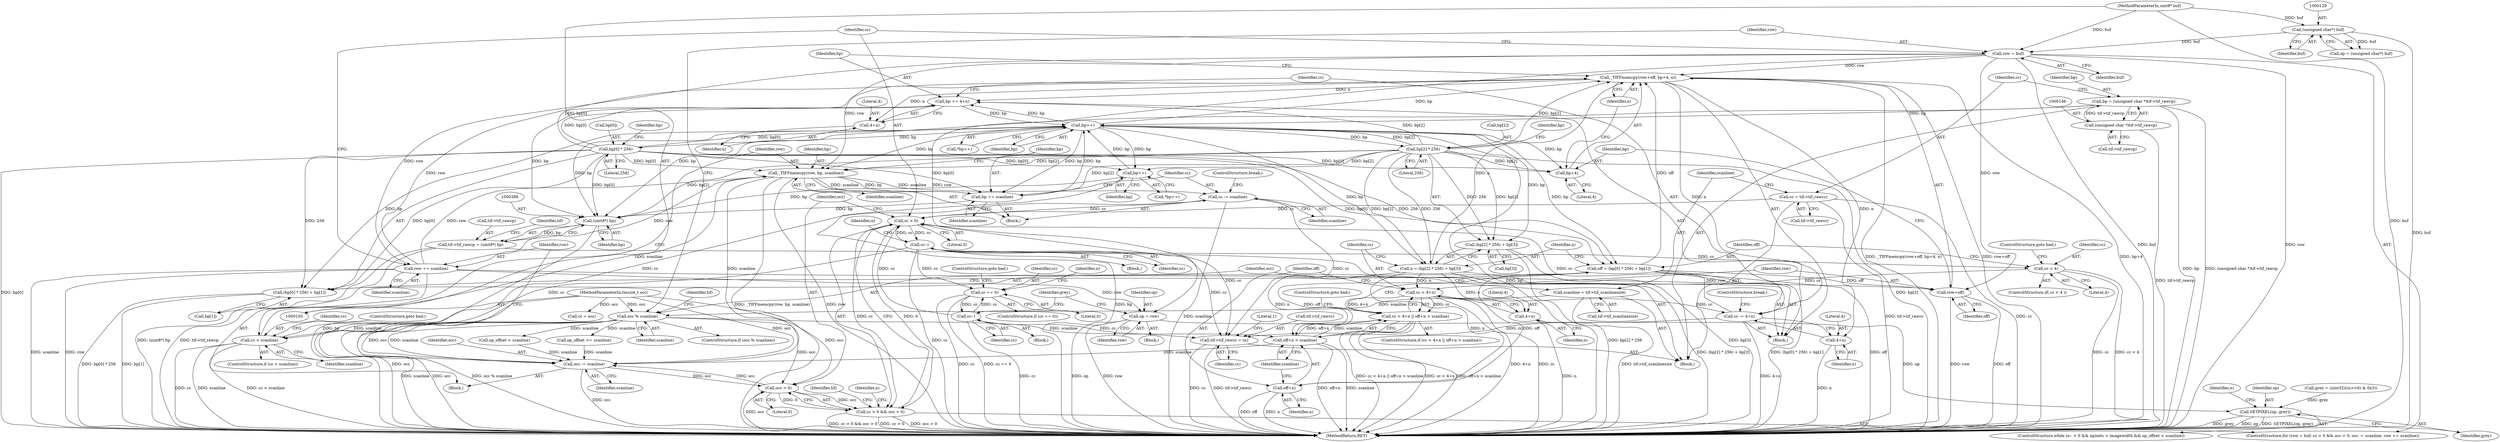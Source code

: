 digraph "0_libtiff_b18012dae552f85dcc5c57d3bf4e997a15b1cc1c@API" {
"1000263" [label="(Call,_TIFFmemcpy(row+off, bp+4, n))"];
"1000188" [label="(Call,row += scanline)"];
"1000209" [label="(Call,_TIFFmemcpy(row, bp, scanline))"];
"1000174" [label="(Call,row = buf)"];
"1000128" [label="(Call,(unsigned char*) buf)"];
"1000107" [label="(MethodParameterIn,uint8* buf)"];
"1000196" [label="(Call,bp++)"];
"1000376" [label="(Call,bp++)"];
"1000231" [label="(Call,bp[0] * 256)"];
"1000242" [label="(Call,bp[2] * 256)"];
"1000213" [label="(Call,bp += scanline)"];
"1000143" [label="(Call,bp = (unsigned char *)tif->tif_rawcp)"];
"1000145" [label="(Call,(unsigned char *)tif->tif_rawcp)"];
"1000271" [label="(Call,bp += 4+n)"];
"1000263" [label="(Call,_TIFFmemcpy(row+off, bp+4, n))"];
"1000228" [label="(Call,off = (bp[0] * 256) + bp[1])"];
"1000239" [label="(Call,n = (bp[2] * 256) + bp[3])"];
"1000205" [label="(Call,cc < scanline)"];
"1000198" [label="(Call,cc--)"];
"1000178" [label="(Call,cc > 0)"];
"1000150" [label="(Call,cc = tif->tif_rawcc)"];
"1000216" [label="(Call,cc -= scanline)"];
"1000378" [label="(Call,cc--)"];
"1000368" [label="(Call,cc == 0)"];
"1000276" [label="(Call,cc -= 4+n)"];
"1000252" [label="(Call,cc < 4+n)"];
"1000224" [label="(Call,cc < 4)"];
"1000161" [label="(Call,occ % scanline)"];
"1000108" [label="(MethodParameterIn,tmsize_t occ)"];
"1000155" [label="(Call,scanline = tif->tif_scanlinesize)"];
"1000185" [label="(Call,occ -= scanline)"];
"1000181" [label="(Call,occ > 0)"];
"1000177" [label="(Call,cc > 0 && occ > 0)"];
"1000273" [label="(Call,4+n)"];
"1000388" [label="(Call,tif->tif_rawcc = cc)"];
"1000251" [label="(Call,cc < 4+n || off+n > scanline)"];
"1000278" [label="(Call,4+n)"];
"1000264" [label="(Call,row+off)"];
"1000311" [label="(Call,op = row)"];
"1000341" [label="(Call,SETPIXEL(op, grey))"];
"1000385" [label="(Call,(uint8*) bp)"];
"1000381" [label="(Call,tif->tif_rawcp = (uint8*) bp)"];
"1000257" [label="(Call,off+n > scanline)"];
"1000258" [label="(Call,off+n)"];
"1000230" [label="(Call,(bp[0] * 256) + bp[1])"];
"1000267" [label="(Call,bp+4)"];
"1000254" [label="(Call,4+n)"];
"1000241" [label="(Call,(bp[2] * 256) + bp[3])"];
"1000182" [label="(Identifier,occ)"];
"1000242" [label="(Call,bp[2] * 256)"];
"1000385" [label="(Call,(uint8*) bp)"];
"1000243" [label="(Call,bp[2])"];
"1000128" [label="(Call,(unsigned char*) buf)"];
"1000258" [label="(Call,off+n)"];
"1000311" [label="(Call,op = row)"];
"1000151" [label="(Identifier,cc)"];
"1000186" [label="(Identifier,occ)"];
"1000257" [label="(Call,off+n > scanline)"];
"1000273" [label="(Call,4+n)"];
"1000232" [label="(Call,bp[0])"];
"1000212" [label="(Identifier,scanline)"];
"1000270" [label="(Identifier,n)"];
"1000381" [label="(Call,tif->tif_rawcp = (uint8*) bp)"];
"1000277" [label="(Identifier,cc)"];
"1000213" [label="(Call,bp += scanline)"];
"1000210" [label="(Identifier,row)"];
"1000219" [label="(ControlStructure,break;)"];
"1000156" [label="(Identifier,scanline)"];
"1000271" [label="(Call,bp += 4+n)"];
"1000390" [label="(Identifier,tif)"];
"1000211" [label="(Identifier,bp)"];
"1000217" [label="(Identifier,cc)"];
"1000178" [label="(Call,cc > 0)"];
"1000240" [label="(Identifier,n)"];
"1000162" [label="(Identifier,occ)"];
"1000265" [label="(Identifier,row)"];
"1000228" [label="(Call,off = (bp[0] * 256) + bp[1])"];
"1000275" [label="(Identifier,n)"];
"1000241" [label="(Call,(bp[2] * 256) + bp[3])"];
"1000195" [label="(Call,*bp++)"];
"1000179" [label="(Identifier,cc)"];
"1000176" [label="(Identifier,buf)"];
"1000313" [label="(Identifier,row)"];
"1000145" [label="(Call,(unsigned char *)tif->tif_rawcp)"];
"1000209" [label="(Call,_TIFFmemcpy(row, bp, scanline))"];
"1000328" [label="(ControlStructure,while (n-- > 0 && npixels < imagewidth && op_offset < scanline))"];
"1000379" [label="(Identifier,cc)"];
"1000236" [label="(Call,bp[1])"];
"1000227" [label="(ControlStructure,goto bad;)"];
"1000144" [label="(Identifier,bp)"];
"1000126" [label="(Call,op = (unsigned char*) buf)"];
"1000247" [label="(Call,bp[3])"];
"1000177" [label="(Call,cc > 0 && occ > 0)"];
"1000367" [label="(ControlStructure,if (cc == 0))"];
"1000143" [label="(Call,bp = (unsigned char *)tif->tif_rawcp)"];
"1000252" [label="(Call,cc < 4+n)"];
"1000371" [label="(ControlStructure,goto bad;)"];
"1000167" [label="(Identifier,tif)"];
"1000215" [label="(Identifier,scanline)"];
"1000256" [label="(Identifier,n)"];
"1000205" [label="(Call,cc < scanline)"];
"1000206" [label="(Identifier,cc)"];
"1000248" [label="(Identifier,bp)"];
"1000189" [label="(Identifier,row)"];
"1000251" [label="(Call,cc < 4+n || off+n > scanline)"];
"1000161" [label="(Call,occ % scanline)"];
"1000216" [label="(Call,cc -= scanline)"];
"1000160" [label="(ControlStructure,if (occ % scanline))"];
"1000264" [label="(Call,row+off)"];
"1000375" [label="(Call,*bp++)"];
"1000341" [label="(Call,SETPIXEL(op, grey))"];
"1000272" [label="(Identifier,bp)"];
"1000383" [label="(Identifier,tif)"];
"1000263" [label="(Call,_TIFFmemcpy(row+off, bp+4, n))"];
"1000226" [label="(Literal,4)"];
"1000192" [label="(Block,)"];
"1000343" [label="(Identifier,grey)"];
"1000260" [label="(Identifier,n)"];
"1000231" [label="(Call,bp[0] * 256)"];
"1000378" [label="(Call,cc--)"];
"1000279" [label="(Literal,4)"];
"1000387" [label="(Identifier,bp)"];
"1000175" [label="(Identifier,row)"];
"1000370" [label="(Literal,0)"];
"1000250" [label="(ControlStructure,if (cc < 4+n || off+n > scanline))"];
"1000224" [label="(Call,cc < 4)"];
"1000281" [label="(ControlStructure,break;)"];
"1000130" [label="(Identifier,buf)"];
"1000372" [label="(Block,)"];
"1000155" [label="(Call,scanline = tif->tif_scanlinesize)"];
"1000157" [label="(Call,tif->tif_scanlinesize)"];
"1000204" [label="(ControlStructure,if (cc < scanline))"];
"1000110" [label="(Block,)"];
"1000190" [label="(Identifier,scanline)"];
"1000147" [label="(Call,tif->tif_rawcp)"];
"1000108" [label="(MethodParameterIn,tmsize_t occ)"];
"1000409" [label="(MethodReturn,RET)"];
"1000376" [label="(Call,bp++)"];
"1000230" [label="(Call,(bp[0] * 256) + bp[1])"];
"1000183" [label="(Literal,0)"];
"1000131" [label="(Call,cc = occ)"];
"1000107" [label="(MethodParameterIn,uint8* buf)"];
"1000269" [label="(Literal,4)"];
"1000253" [label="(Identifier,cc)"];
"1000338" [label="(Call,op_offset < scanline)"];
"1000268" [label="(Identifier,bp)"];
"1000283" [label="(Block,)"];
"1000368" [label="(Call,cc == 0)"];
"1000274" [label="(Literal,4)"];
"1000280" [label="(Identifier,n)"];
"1000174" [label="(Call,row = buf)"];
"1000152" [label="(Call,tif->tif_rawcc)"];
"1000276" [label="(Call,cc -= 4+n)"];
"1000317" [label="(Identifier,grey)"];
"1000150" [label="(Call,cc = tif->tif_rawcc)"];
"1000394" [label="(Literal,1)"];
"1000259" [label="(Identifier,off)"];
"1000208" [label="(ControlStructure,goto bad;)"];
"1000262" [label="(ControlStructure,goto bad;)"];
"1000389" [label="(Call,tif->tif_rawcc)"];
"1000342" [label="(Identifier,op)"];
"1000392" [label="(Identifier,cc)"];
"1000369" [label="(Identifier,cc)"];
"1000254" [label="(Call,4+n)"];
"1000278" [label="(Call,4+n)"];
"1000197" [label="(Identifier,bp)"];
"1000388" [label="(Call,tif->tif_rawcc = cc)"];
"1000188" [label="(Call,row += scanline)"];
"1000382" [label="(Call,tif->tif_rawcp)"];
"1000198" [label="(Call,cc--)"];
"1000196" [label="(Call,bp++)"];
"1000374" [label="(Identifier,n)"];
"1000316" [label="(Call,grey = (uint32)((n>>6) & 0x3))"];
"1000221" [label="(Block,)"];
"1000267" [label="(Call,bp+4)"];
"1000246" [label="(Literal,256)"];
"1000223" [label="(ControlStructure,if( cc < 4 ))"];
"1000194" [label="(Identifier,n)"];
"1000332" [label="(Identifier,n)"];
"1000180" [label="(Literal,0)"];
"1000225" [label="(Identifier,cc)"];
"1000184" [label="(Block,)"];
"1000214" [label="(Identifier,bp)"];
"1000312" [label="(Identifier,op)"];
"1000237" [label="(Identifier,bp)"];
"1000229" [label="(Identifier,off)"];
"1000266" [label="(Identifier,off)"];
"1000207" [label="(Identifier,scanline)"];
"1000187" [label="(Identifier,scanline)"];
"1000377" [label="(Identifier,bp)"];
"1000255" [label="(Literal,4)"];
"1000163" [label="(Identifier,scanline)"];
"1000235" [label="(Literal,256)"];
"1000202" [label="(Block,)"];
"1000350" [label="(Call,op_offset >= scanline)"];
"1000201" [label="(Identifier,n)"];
"1000261" [label="(Identifier,scanline)"];
"1000173" [label="(ControlStructure,for (row = buf; cc > 0 && occ > 0; occ -= scanline, row += scanline))"];
"1000218" [label="(Identifier,scanline)"];
"1000185" [label="(Call,occ -= scanline)"];
"1000199" [label="(Identifier,cc)"];
"1000239" [label="(Call,n = (bp[2] * 256) + bp[3])"];
"1000181" [label="(Call,occ > 0)"];
"1000263" -> "1000221"  [label="AST: "];
"1000263" -> "1000270"  [label="CFG: "];
"1000264" -> "1000263"  [label="AST: "];
"1000267" -> "1000263"  [label="AST: "];
"1000270" -> "1000263"  [label="AST: "];
"1000272" -> "1000263"  [label="CFG: "];
"1000263" -> "1000409"  [label="DDG: bp+4"];
"1000263" -> "1000409"  [label="DDG: _TIFFmemcpy(row+off, bp+4, n)"];
"1000263" -> "1000409"  [label="DDG: row+off"];
"1000188" -> "1000263"  [label="DDG: row"];
"1000174" -> "1000263"  [label="DDG: row"];
"1000228" -> "1000263"  [label="DDG: off"];
"1000196" -> "1000263"  [label="DDG: bp"];
"1000231" -> "1000263"  [label="DDG: bp[0]"];
"1000242" -> "1000263"  [label="DDG: bp[2]"];
"1000239" -> "1000263"  [label="DDG: n"];
"1000263" -> "1000271"  [label="DDG: n"];
"1000263" -> "1000273"  [label="DDG: n"];
"1000263" -> "1000276"  [label="DDG: n"];
"1000263" -> "1000278"  [label="DDG: n"];
"1000188" -> "1000184"  [label="AST: "];
"1000188" -> "1000190"  [label="CFG: "];
"1000189" -> "1000188"  [label="AST: "];
"1000190" -> "1000188"  [label="AST: "];
"1000179" -> "1000188"  [label="CFG: "];
"1000188" -> "1000409"  [label="DDG: scanline"];
"1000188" -> "1000409"  [label="DDG: row"];
"1000209" -> "1000188"  [label="DDG: row"];
"1000174" -> "1000188"  [label="DDG: row"];
"1000188" -> "1000209"  [label="DDG: row"];
"1000188" -> "1000264"  [label="DDG: row"];
"1000188" -> "1000311"  [label="DDG: row"];
"1000209" -> "1000202"  [label="AST: "];
"1000209" -> "1000212"  [label="CFG: "];
"1000210" -> "1000209"  [label="AST: "];
"1000211" -> "1000209"  [label="AST: "];
"1000212" -> "1000209"  [label="AST: "];
"1000214" -> "1000209"  [label="CFG: "];
"1000209" -> "1000409"  [label="DDG: _TIFFmemcpy(row, bp, scanline)"];
"1000209" -> "1000409"  [label="DDG: row"];
"1000209" -> "1000185"  [label="DDG: scanline"];
"1000174" -> "1000209"  [label="DDG: row"];
"1000196" -> "1000209"  [label="DDG: bp"];
"1000231" -> "1000209"  [label="DDG: bp[0]"];
"1000242" -> "1000209"  [label="DDG: bp[2]"];
"1000205" -> "1000209"  [label="DDG: scanline"];
"1000209" -> "1000213"  [label="DDG: scanline"];
"1000209" -> "1000213"  [label="DDG: bp"];
"1000209" -> "1000216"  [label="DDG: scanline"];
"1000174" -> "1000173"  [label="AST: "];
"1000174" -> "1000176"  [label="CFG: "];
"1000175" -> "1000174"  [label="AST: "];
"1000176" -> "1000174"  [label="AST: "];
"1000179" -> "1000174"  [label="CFG: "];
"1000174" -> "1000409"  [label="DDG: buf"];
"1000174" -> "1000409"  [label="DDG: row"];
"1000128" -> "1000174"  [label="DDG: buf"];
"1000107" -> "1000174"  [label="DDG: buf"];
"1000174" -> "1000264"  [label="DDG: row"];
"1000174" -> "1000311"  [label="DDG: row"];
"1000128" -> "1000126"  [label="AST: "];
"1000128" -> "1000130"  [label="CFG: "];
"1000129" -> "1000128"  [label="AST: "];
"1000130" -> "1000128"  [label="AST: "];
"1000126" -> "1000128"  [label="CFG: "];
"1000128" -> "1000409"  [label="DDG: buf"];
"1000128" -> "1000126"  [label="DDG: buf"];
"1000107" -> "1000128"  [label="DDG: buf"];
"1000107" -> "1000105"  [label="AST: "];
"1000107" -> "1000409"  [label="DDG: buf"];
"1000196" -> "1000195"  [label="AST: "];
"1000196" -> "1000197"  [label="CFG: "];
"1000197" -> "1000196"  [label="AST: "];
"1000195" -> "1000196"  [label="CFG: "];
"1000196" -> "1000409"  [label="DDG: bp"];
"1000376" -> "1000196"  [label="DDG: bp"];
"1000213" -> "1000196"  [label="DDG: bp"];
"1000143" -> "1000196"  [label="DDG: bp"];
"1000271" -> "1000196"  [label="DDG: bp"];
"1000231" -> "1000196"  [label="DDG: bp[0]"];
"1000242" -> "1000196"  [label="DDG: bp[2]"];
"1000196" -> "1000213"  [label="DDG: bp"];
"1000196" -> "1000228"  [label="DDG: bp"];
"1000196" -> "1000231"  [label="DDG: bp"];
"1000196" -> "1000230"  [label="DDG: bp"];
"1000196" -> "1000239"  [label="DDG: bp"];
"1000196" -> "1000242"  [label="DDG: bp"];
"1000196" -> "1000241"  [label="DDG: bp"];
"1000196" -> "1000267"  [label="DDG: bp"];
"1000196" -> "1000271"  [label="DDG: bp"];
"1000196" -> "1000376"  [label="DDG: bp"];
"1000196" -> "1000385"  [label="DDG: bp"];
"1000376" -> "1000375"  [label="AST: "];
"1000376" -> "1000377"  [label="CFG: "];
"1000377" -> "1000376"  [label="AST: "];
"1000375" -> "1000376"  [label="CFG: "];
"1000376" -> "1000409"  [label="DDG: bp"];
"1000231" -> "1000376"  [label="DDG: bp[0]"];
"1000242" -> "1000376"  [label="DDG: bp[2]"];
"1000376" -> "1000385"  [label="DDG: bp"];
"1000231" -> "1000230"  [label="AST: "];
"1000231" -> "1000235"  [label="CFG: "];
"1000232" -> "1000231"  [label="AST: "];
"1000235" -> "1000231"  [label="AST: "];
"1000237" -> "1000231"  [label="CFG: "];
"1000231" -> "1000409"  [label="DDG: bp[0]"];
"1000231" -> "1000213"  [label="DDG: bp[0]"];
"1000231" -> "1000228"  [label="DDG: bp[0]"];
"1000231" -> "1000228"  [label="DDG: 256"];
"1000231" -> "1000230"  [label="DDG: bp[0]"];
"1000231" -> "1000230"  [label="DDG: 256"];
"1000231" -> "1000267"  [label="DDG: bp[0]"];
"1000231" -> "1000271"  [label="DDG: bp[0]"];
"1000231" -> "1000385"  [label="DDG: bp[0]"];
"1000242" -> "1000241"  [label="AST: "];
"1000242" -> "1000246"  [label="CFG: "];
"1000243" -> "1000242"  [label="AST: "];
"1000246" -> "1000242"  [label="AST: "];
"1000248" -> "1000242"  [label="CFG: "];
"1000242" -> "1000409"  [label="DDG: bp[2]"];
"1000242" -> "1000213"  [label="DDG: bp[2]"];
"1000242" -> "1000239"  [label="DDG: bp[2]"];
"1000242" -> "1000239"  [label="DDG: 256"];
"1000242" -> "1000241"  [label="DDG: bp[2]"];
"1000242" -> "1000241"  [label="DDG: 256"];
"1000242" -> "1000267"  [label="DDG: bp[2]"];
"1000242" -> "1000271"  [label="DDG: bp[2]"];
"1000242" -> "1000385"  [label="DDG: bp[2]"];
"1000213" -> "1000202"  [label="AST: "];
"1000213" -> "1000215"  [label="CFG: "];
"1000214" -> "1000213"  [label="AST: "];
"1000215" -> "1000213"  [label="AST: "];
"1000217" -> "1000213"  [label="CFG: "];
"1000213" -> "1000385"  [label="DDG: bp"];
"1000143" -> "1000110"  [label="AST: "];
"1000143" -> "1000145"  [label="CFG: "];
"1000144" -> "1000143"  [label="AST: "];
"1000145" -> "1000143"  [label="AST: "];
"1000151" -> "1000143"  [label="CFG: "];
"1000143" -> "1000409"  [label="DDG: bp"];
"1000143" -> "1000409"  [label="DDG: (unsigned char *)tif->tif_rawcp"];
"1000145" -> "1000143"  [label="DDG: tif->tif_rawcp"];
"1000143" -> "1000385"  [label="DDG: bp"];
"1000145" -> "1000147"  [label="CFG: "];
"1000146" -> "1000145"  [label="AST: "];
"1000147" -> "1000145"  [label="AST: "];
"1000145" -> "1000409"  [label="DDG: tif->tif_rawcp"];
"1000271" -> "1000221"  [label="AST: "];
"1000271" -> "1000273"  [label="CFG: "];
"1000272" -> "1000271"  [label="AST: "];
"1000273" -> "1000271"  [label="AST: "];
"1000277" -> "1000271"  [label="CFG: "];
"1000271" -> "1000385"  [label="DDG: bp"];
"1000228" -> "1000221"  [label="AST: "];
"1000228" -> "1000230"  [label="CFG: "];
"1000229" -> "1000228"  [label="AST: "];
"1000230" -> "1000228"  [label="AST: "];
"1000240" -> "1000228"  [label="CFG: "];
"1000228" -> "1000409"  [label="DDG: off"];
"1000228" -> "1000409"  [label="DDG: (bp[0] * 256) + bp[1]"];
"1000228" -> "1000257"  [label="DDG: off"];
"1000228" -> "1000258"  [label="DDG: off"];
"1000228" -> "1000264"  [label="DDG: off"];
"1000239" -> "1000221"  [label="AST: "];
"1000239" -> "1000241"  [label="CFG: "];
"1000240" -> "1000239"  [label="AST: "];
"1000241" -> "1000239"  [label="AST: "];
"1000253" -> "1000239"  [label="CFG: "];
"1000239" -> "1000409"  [label="DDG: (bp[2] * 256) + bp[3]"];
"1000239" -> "1000252"  [label="DDG: n"];
"1000239" -> "1000254"  [label="DDG: n"];
"1000239" -> "1000257"  [label="DDG: n"];
"1000239" -> "1000258"  [label="DDG: n"];
"1000205" -> "1000204"  [label="AST: "];
"1000205" -> "1000207"  [label="CFG: "];
"1000206" -> "1000205"  [label="AST: "];
"1000207" -> "1000205"  [label="AST: "];
"1000208" -> "1000205"  [label="CFG: "];
"1000210" -> "1000205"  [label="CFG: "];
"1000205" -> "1000409"  [label="DDG: cc"];
"1000205" -> "1000409"  [label="DDG: scanline"];
"1000205" -> "1000409"  [label="DDG: cc < scanline"];
"1000198" -> "1000205"  [label="DDG: cc"];
"1000161" -> "1000205"  [label="DDG: scanline"];
"1000205" -> "1000216"  [label="DDG: cc"];
"1000198" -> "1000192"  [label="AST: "];
"1000198" -> "1000199"  [label="CFG: "];
"1000199" -> "1000198"  [label="AST: "];
"1000201" -> "1000198"  [label="CFG: "];
"1000198" -> "1000409"  [label="DDG: cc"];
"1000198" -> "1000178"  [label="DDG: cc"];
"1000178" -> "1000198"  [label="DDG: cc"];
"1000198" -> "1000224"  [label="DDG: cc"];
"1000198" -> "1000368"  [label="DDG: cc"];
"1000198" -> "1000388"  [label="DDG: cc"];
"1000178" -> "1000177"  [label="AST: "];
"1000178" -> "1000180"  [label="CFG: "];
"1000179" -> "1000178"  [label="AST: "];
"1000180" -> "1000178"  [label="AST: "];
"1000182" -> "1000178"  [label="CFG: "];
"1000177" -> "1000178"  [label="CFG: "];
"1000178" -> "1000177"  [label="DDG: cc"];
"1000178" -> "1000177"  [label="DDG: 0"];
"1000150" -> "1000178"  [label="DDG: cc"];
"1000216" -> "1000178"  [label="DDG: cc"];
"1000378" -> "1000178"  [label="DDG: cc"];
"1000276" -> "1000178"  [label="DDG: cc"];
"1000178" -> "1000388"  [label="DDG: cc"];
"1000150" -> "1000110"  [label="AST: "];
"1000150" -> "1000152"  [label="CFG: "];
"1000151" -> "1000150"  [label="AST: "];
"1000152" -> "1000150"  [label="AST: "];
"1000156" -> "1000150"  [label="CFG: "];
"1000150" -> "1000409"  [label="DDG: cc"];
"1000150" -> "1000409"  [label="DDG: tif->tif_rawcc"];
"1000216" -> "1000202"  [label="AST: "];
"1000216" -> "1000218"  [label="CFG: "];
"1000217" -> "1000216"  [label="AST: "];
"1000218" -> "1000216"  [label="AST: "];
"1000219" -> "1000216"  [label="CFG: "];
"1000216" -> "1000409"  [label="DDG: scanline"];
"1000216" -> "1000388"  [label="DDG: cc"];
"1000378" -> "1000372"  [label="AST: "];
"1000378" -> "1000379"  [label="CFG: "];
"1000379" -> "1000378"  [label="AST: "];
"1000317" -> "1000378"  [label="CFG: "];
"1000378" -> "1000409"  [label="DDG: cc"];
"1000378" -> "1000368"  [label="DDG: cc"];
"1000368" -> "1000378"  [label="DDG: cc"];
"1000378" -> "1000388"  [label="DDG: cc"];
"1000368" -> "1000367"  [label="AST: "];
"1000368" -> "1000370"  [label="CFG: "];
"1000369" -> "1000368"  [label="AST: "];
"1000370" -> "1000368"  [label="AST: "];
"1000371" -> "1000368"  [label="CFG: "];
"1000374" -> "1000368"  [label="CFG: "];
"1000368" -> "1000409"  [label="DDG: cc"];
"1000368" -> "1000409"  [label="DDG: cc == 0"];
"1000276" -> "1000221"  [label="AST: "];
"1000276" -> "1000278"  [label="CFG: "];
"1000277" -> "1000276"  [label="AST: "];
"1000278" -> "1000276"  [label="AST: "];
"1000281" -> "1000276"  [label="CFG: "];
"1000276" -> "1000409"  [label="DDG: 4+n"];
"1000252" -> "1000276"  [label="DDG: cc"];
"1000276" -> "1000388"  [label="DDG: cc"];
"1000252" -> "1000251"  [label="AST: "];
"1000252" -> "1000254"  [label="CFG: "];
"1000253" -> "1000252"  [label="AST: "];
"1000254" -> "1000252"  [label="AST: "];
"1000259" -> "1000252"  [label="CFG: "];
"1000251" -> "1000252"  [label="CFG: "];
"1000252" -> "1000409"  [label="DDG: cc"];
"1000252" -> "1000409"  [label="DDG: 4+n"];
"1000252" -> "1000251"  [label="DDG: cc"];
"1000252" -> "1000251"  [label="DDG: 4+n"];
"1000224" -> "1000252"  [label="DDG: cc"];
"1000224" -> "1000223"  [label="AST: "];
"1000224" -> "1000226"  [label="CFG: "];
"1000225" -> "1000224"  [label="AST: "];
"1000226" -> "1000224"  [label="AST: "];
"1000227" -> "1000224"  [label="CFG: "];
"1000229" -> "1000224"  [label="CFG: "];
"1000224" -> "1000409"  [label="DDG: cc"];
"1000224" -> "1000409"  [label="DDG: cc < 4"];
"1000161" -> "1000160"  [label="AST: "];
"1000161" -> "1000163"  [label="CFG: "];
"1000162" -> "1000161"  [label="AST: "];
"1000163" -> "1000161"  [label="AST: "];
"1000167" -> "1000161"  [label="CFG: "];
"1000175" -> "1000161"  [label="CFG: "];
"1000161" -> "1000409"  [label="DDG: scanline"];
"1000161" -> "1000409"  [label="DDG: occ"];
"1000161" -> "1000409"  [label="DDG: occ % scanline"];
"1000108" -> "1000161"  [label="DDG: occ"];
"1000155" -> "1000161"  [label="DDG: scanline"];
"1000161" -> "1000181"  [label="DDG: occ"];
"1000161" -> "1000185"  [label="DDG: scanline"];
"1000161" -> "1000185"  [label="DDG: occ"];
"1000161" -> "1000257"  [label="DDG: scanline"];
"1000161" -> "1000338"  [label="DDG: scanline"];
"1000161" -> "1000350"  [label="DDG: scanline"];
"1000108" -> "1000105"  [label="AST: "];
"1000108" -> "1000409"  [label="DDG: occ"];
"1000108" -> "1000131"  [label="DDG: occ"];
"1000108" -> "1000181"  [label="DDG: occ"];
"1000108" -> "1000185"  [label="DDG: occ"];
"1000155" -> "1000110"  [label="AST: "];
"1000155" -> "1000157"  [label="CFG: "];
"1000156" -> "1000155"  [label="AST: "];
"1000157" -> "1000155"  [label="AST: "];
"1000162" -> "1000155"  [label="CFG: "];
"1000155" -> "1000409"  [label="DDG: tif->tif_scanlinesize"];
"1000185" -> "1000184"  [label="AST: "];
"1000185" -> "1000187"  [label="CFG: "];
"1000186" -> "1000185"  [label="AST: "];
"1000187" -> "1000185"  [label="AST: "];
"1000189" -> "1000185"  [label="CFG: "];
"1000185" -> "1000409"  [label="DDG: occ"];
"1000185" -> "1000181"  [label="DDG: occ"];
"1000338" -> "1000185"  [label="DDG: scanline"];
"1000350" -> "1000185"  [label="DDG: scanline"];
"1000257" -> "1000185"  [label="DDG: scanline"];
"1000181" -> "1000185"  [label="DDG: occ"];
"1000181" -> "1000177"  [label="AST: "];
"1000181" -> "1000183"  [label="CFG: "];
"1000182" -> "1000181"  [label="AST: "];
"1000183" -> "1000181"  [label="AST: "];
"1000177" -> "1000181"  [label="CFG: "];
"1000181" -> "1000409"  [label="DDG: occ"];
"1000181" -> "1000177"  [label="DDG: occ"];
"1000181" -> "1000177"  [label="DDG: 0"];
"1000177" -> "1000173"  [label="AST: "];
"1000194" -> "1000177"  [label="CFG: "];
"1000383" -> "1000177"  [label="CFG: "];
"1000177" -> "1000409"  [label="DDG: cc > 0"];
"1000177" -> "1000409"  [label="DDG: occ > 0"];
"1000177" -> "1000409"  [label="DDG: cc > 0 && occ > 0"];
"1000273" -> "1000275"  [label="CFG: "];
"1000274" -> "1000273"  [label="AST: "];
"1000275" -> "1000273"  [label="AST: "];
"1000388" -> "1000110"  [label="AST: "];
"1000388" -> "1000392"  [label="CFG: "];
"1000389" -> "1000388"  [label="AST: "];
"1000392" -> "1000388"  [label="AST: "];
"1000394" -> "1000388"  [label="CFG: "];
"1000388" -> "1000409"  [label="DDG: cc"];
"1000388" -> "1000409"  [label="DDG: tif->tif_rawcc"];
"1000251" -> "1000250"  [label="AST: "];
"1000251" -> "1000257"  [label="CFG: "];
"1000257" -> "1000251"  [label="AST: "];
"1000262" -> "1000251"  [label="CFG: "];
"1000265" -> "1000251"  [label="CFG: "];
"1000251" -> "1000409"  [label="DDG: cc < 4+n || off+n > scanline"];
"1000251" -> "1000409"  [label="DDG: cc < 4+n"];
"1000251" -> "1000409"  [label="DDG: off+n > scanline"];
"1000257" -> "1000251"  [label="DDG: off+n"];
"1000257" -> "1000251"  [label="DDG: scanline"];
"1000278" -> "1000280"  [label="CFG: "];
"1000279" -> "1000278"  [label="AST: "];
"1000280" -> "1000278"  [label="AST: "];
"1000278" -> "1000409"  [label="DDG: n"];
"1000264" -> "1000266"  [label="CFG: "];
"1000265" -> "1000264"  [label="AST: "];
"1000266" -> "1000264"  [label="AST: "];
"1000268" -> "1000264"  [label="CFG: "];
"1000264" -> "1000409"  [label="DDG: row"];
"1000264" -> "1000409"  [label="DDG: off"];
"1000311" -> "1000283"  [label="AST: "];
"1000311" -> "1000313"  [label="CFG: "];
"1000312" -> "1000311"  [label="AST: "];
"1000313" -> "1000311"  [label="AST: "];
"1000317" -> "1000311"  [label="CFG: "];
"1000311" -> "1000409"  [label="DDG: op"];
"1000311" -> "1000409"  [label="DDG: row"];
"1000311" -> "1000341"  [label="DDG: op"];
"1000341" -> "1000328"  [label="AST: "];
"1000341" -> "1000343"  [label="CFG: "];
"1000342" -> "1000341"  [label="AST: "];
"1000343" -> "1000341"  [label="AST: "];
"1000332" -> "1000341"  [label="CFG: "];
"1000341" -> "1000409"  [label="DDG: grey"];
"1000341" -> "1000409"  [label="DDG: op"];
"1000341" -> "1000409"  [label="DDG: SETPIXEL(op, grey)"];
"1000316" -> "1000341"  [label="DDG: grey"];
"1000385" -> "1000381"  [label="AST: "];
"1000385" -> "1000387"  [label="CFG: "];
"1000386" -> "1000385"  [label="AST: "];
"1000387" -> "1000385"  [label="AST: "];
"1000381" -> "1000385"  [label="CFG: "];
"1000385" -> "1000409"  [label="DDG: bp"];
"1000385" -> "1000381"  [label="DDG: bp"];
"1000381" -> "1000110"  [label="AST: "];
"1000382" -> "1000381"  [label="AST: "];
"1000390" -> "1000381"  [label="CFG: "];
"1000381" -> "1000409"  [label="DDG: tif->tif_rawcp"];
"1000381" -> "1000409"  [label="DDG: (uint8*) bp"];
"1000257" -> "1000261"  [label="CFG: "];
"1000258" -> "1000257"  [label="AST: "];
"1000261" -> "1000257"  [label="AST: "];
"1000257" -> "1000409"  [label="DDG: off+n"];
"1000257" -> "1000409"  [label="DDG: scanline"];
"1000258" -> "1000260"  [label="CFG: "];
"1000259" -> "1000258"  [label="AST: "];
"1000260" -> "1000258"  [label="AST: "];
"1000261" -> "1000258"  [label="CFG: "];
"1000258" -> "1000409"  [label="DDG: off"];
"1000258" -> "1000409"  [label="DDG: n"];
"1000230" -> "1000236"  [label="CFG: "];
"1000236" -> "1000230"  [label="AST: "];
"1000230" -> "1000409"  [label="DDG: bp[1]"];
"1000230" -> "1000409"  [label="DDG: bp[0] * 256"];
"1000267" -> "1000269"  [label="CFG: "];
"1000268" -> "1000267"  [label="AST: "];
"1000269" -> "1000267"  [label="AST: "];
"1000270" -> "1000267"  [label="CFG: "];
"1000254" -> "1000256"  [label="CFG: "];
"1000255" -> "1000254"  [label="AST: "];
"1000256" -> "1000254"  [label="AST: "];
"1000254" -> "1000409"  [label="DDG: n"];
"1000241" -> "1000247"  [label="CFG: "];
"1000247" -> "1000241"  [label="AST: "];
"1000241" -> "1000409"  [label="DDG: bp[2] * 256"];
"1000241" -> "1000409"  [label="DDG: bp[3]"];
}

